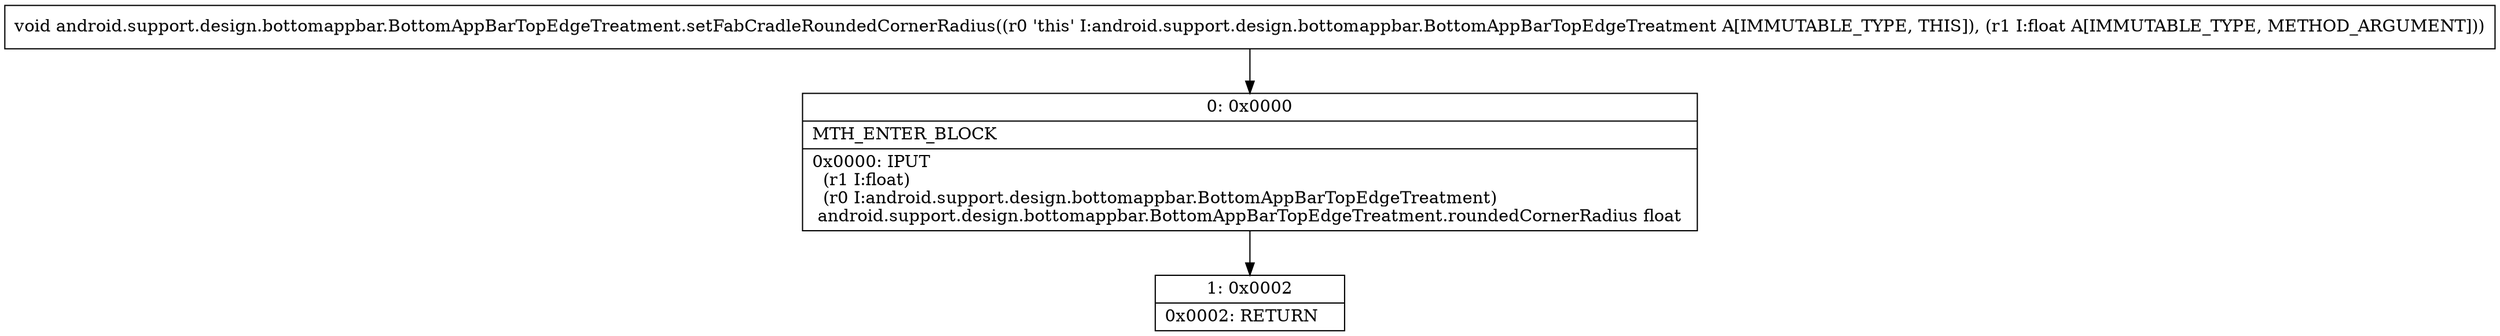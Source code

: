 digraph "CFG forandroid.support.design.bottomappbar.BottomAppBarTopEdgeTreatment.setFabCradleRoundedCornerRadius(F)V" {
Node_0 [shape=record,label="{0\:\ 0x0000|MTH_ENTER_BLOCK\l|0x0000: IPUT  \l  (r1 I:float)\l  (r0 I:android.support.design.bottomappbar.BottomAppBarTopEdgeTreatment)\l android.support.design.bottomappbar.BottomAppBarTopEdgeTreatment.roundedCornerRadius float \l}"];
Node_1 [shape=record,label="{1\:\ 0x0002|0x0002: RETURN   \l}"];
MethodNode[shape=record,label="{void android.support.design.bottomappbar.BottomAppBarTopEdgeTreatment.setFabCradleRoundedCornerRadius((r0 'this' I:android.support.design.bottomappbar.BottomAppBarTopEdgeTreatment A[IMMUTABLE_TYPE, THIS]), (r1 I:float A[IMMUTABLE_TYPE, METHOD_ARGUMENT])) }"];
MethodNode -> Node_0;
Node_0 -> Node_1;
}

